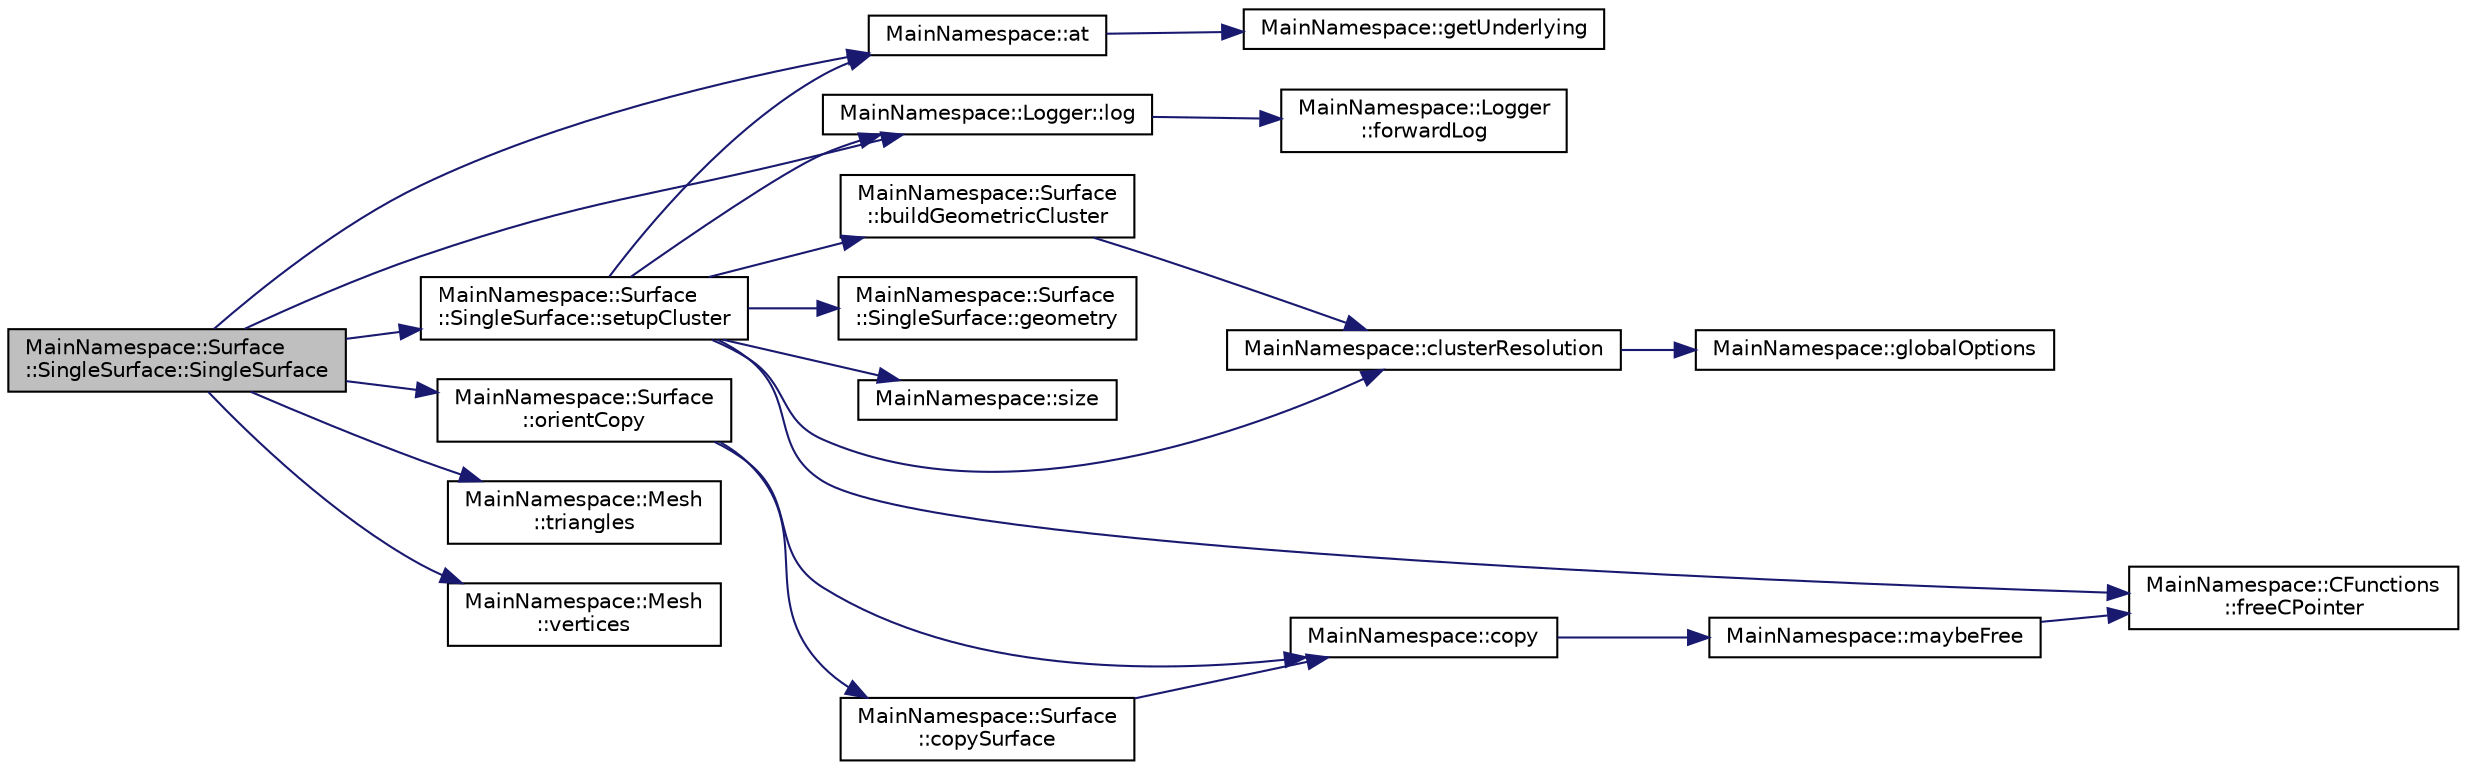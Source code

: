 digraph "MainNamespace::Surface::SingleSurface::SingleSurface"
{
 // INTERACTIVE_SVG=YES
 // LATEX_PDF_SIZE
  edge [fontname="Helvetica",fontsize="10",labelfontname="Helvetica",labelfontsize="10"];
  node [fontname="Helvetica",fontsize="10",shape=record];
  rankdir="LR";
  Node1 [label="MainNamespace::Surface\l::SingleSurface::SingleSurface",height=0.2,width=0.4,color="black", fillcolor="grey75", style="filled", fontcolor="black",tooltip="Construct an object to manage data associated to a closed boundary."];
  Node1 -> Node2 [color="midnightblue",fontsize="10",style="solid",fontname="Helvetica"];
  Node2 [label="MainNamespace::at",height=0.2,width=0.4,color="black", fillcolor="white", style="filled",URL="$namespace_main_namespace.html#a057c5767cb2d6c22def63e2cdc335080",tooltip=" "];
  Node2 -> Node3 [color="midnightblue",fontsize="10",style="solid",fontname="Helvetica"];
  Node3 [label="MainNamespace::getUnderlying",height=0.2,width=0.4,color="black", fillcolor="white", style="filled",URL="$namespace_main_namespace.html#af2bdf8b63f748b11f1bb616b59890873",tooltip=" "];
  Node1 -> Node4 [color="midnightblue",fontsize="10",style="solid",fontname="Helvetica"];
  Node4 [label="MainNamespace::Logger::log",height=0.2,width=0.4,color="black", fillcolor="white", style="filled",URL="$namespace_main_namespace_1_1_logger.html#afbb4cc2d8b498e71fcb228f0da8309a1",tooltip=" "];
  Node4 -> Node5 [color="midnightblue",fontsize="10",style="solid",fontname="Helvetica"];
  Node5 [label="MainNamespace::Logger\l::forwardLog",height=0.2,width=0.4,color="black", fillcolor="white", style="filled",URL="$namespace_main_namespace_1_1_logger.html#af052b0198f333fca77f0837a511ec7f7",tooltip=" "];
  Node1 -> Node6 [color="midnightblue",fontsize="10",style="solid",fontname="Helvetica"];
  Node6 [label="MainNamespace::Surface\l::orientCopy",height=0.2,width=0.4,color="black", fillcolor="white", style="filled",URL="$namespace_main_namespace_1_1_surface.html#a91ad285a7a25853007779d157350ae2d",tooltip="Reorient all needed triangles by swapping two vertices."];
  Node6 -> Node7 [color="midnightblue",fontsize="10",style="solid",fontname="Helvetica"];
  Node7 [label="MainNamespace::copy",height=0.2,width=0.4,color="black", fillcolor="white", style="filled",URL="$namespace_main_namespace.html#ad6c9cb208aad8941d4a3efa626110c5b",tooltip=" "];
  Node7 -> Node8 [color="midnightblue",fontsize="10",style="solid",fontname="Helvetica"];
  Node8 [label="MainNamespace::maybeFree",height=0.2,width=0.4,color="black", fillcolor="white", style="filled",URL="$namespace_main_namespace.html#a066656219cf67ef84d18b17a7daae845",tooltip=" "];
  Node8 -> Node9 [color="midnightblue",fontsize="10",style="solid",fontname="Helvetica"];
  Node9 [label="MainNamespace::CFunctions\l::freeCPointer",height=0.2,width=0.4,color="black", fillcolor="white", style="filled",URL="$namespace_main_namespace_1_1_c_functions.html#a4c174a200de18d1f8aa4f313eef7513a",tooltip=" "];
  Node6 -> Node10 [color="midnightblue",fontsize="10",style="solid",fontname="Helvetica"];
  Node10 [label="MainNamespace::Surface\l::copySurface",height=0.2,width=0.4,color="black", fillcolor="white", style="filled",URL="$namespace_main_namespace_1_1_surface.html#ae2df9c52faa0d299f2d4241ff436ca77",tooltip=" "];
  Node10 -> Node7 [color="midnightblue",fontsize="10",style="solid",fontname="Helvetica"];
  Node1 -> Node11 [color="midnightblue",fontsize="10",style="solid",fontname="Helvetica"];
  Node11 [label="MainNamespace::Surface\l::SingleSurface::setupCluster",height=0.2,width=0.4,color="black", fillcolor="white", style="filled",URL="$class_main_namespace_1_1_surface_1_1_single_surface.html#ae5d17671333d624db60d56cf43ffc6c5",tooltip="Setup cluster trees."];
  Node11 -> Node2 [color="midnightblue",fontsize="10",style="solid",fontname="Helvetica"];
  Node11 -> Node12 [color="midnightblue",fontsize="10",style="solid",fontname="Helvetica"];
  Node12 [label="MainNamespace::Surface\l::buildGeometricCluster",height=0.2,width=0.4,color="black", fillcolor="white", style="filled",URL="$namespace_main_namespace_1_1_surface.html#a7248ad7bf241ea07a39fc5264435d46e",tooltip=" "];
  Node12 -> Node13 [color="midnightblue",fontsize="10",style="solid",fontname="Helvetica"];
  Node13 [label="MainNamespace::clusterResolution",height=0.2,width=0.4,color="black", fillcolor="white", style="filled",URL="$namespace_main_namespace.html#ae3de5f8d4e5a65270c9f1300f9eb0550",tooltip=" "];
  Node13 -> Node14 [color="midnightblue",fontsize="10",style="solid",fontname="Helvetica"];
  Node14 [label="MainNamespace::globalOptions",height=0.2,width=0.4,color="black", fillcolor="white", style="filled",URL="$namespace_main_namespace.html#a6fd76e14adc7d23a9822334cb389b369",tooltip=" "];
  Node11 -> Node13 [color="midnightblue",fontsize="10",style="solid",fontname="Helvetica"];
  Node11 -> Node9 [color="midnightblue",fontsize="10",style="solid",fontname="Helvetica"];
  Node11 -> Node15 [color="midnightblue",fontsize="10",style="solid",fontname="Helvetica"];
  Node15 [label="MainNamespace::Surface\l::SingleSurface::geometry",height=0.2,width=0.4,color="black", fillcolor="white", style="filled",URL="$class_main_namespace_1_1_surface_1_1_single_surface.html#ab51f55fa95a3e81416dd88ba743efa57",tooltip="Getter."];
  Node11 -> Node4 [color="midnightblue",fontsize="10",style="solid",fontname="Helvetica"];
  Node11 -> Node16 [color="midnightblue",fontsize="10",style="solid",fontname="Helvetica"];
  Node16 [label="MainNamespace::size",height=0.2,width=0.4,color="black", fillcolor="white", style="filled",URL="$namespace_main_namespace.html#a8104aa37d7d31758ac725060a96f07d9",tooltip=" "];
  Node1 -> Node17 [color="midnightblue",fontsize="10",style="solid",fontname="Helvetica"];
  Node17 [label="MainNamespace::Mesh\l::triangles",height=0.2,width=0.4,color="black", fillcolor="white", style="filled",URL="$struct_main_namespace_1_1_mesh.html#a9e3b353180a3b67dc149e8703c164bc3",tooltip="Getter."];
  Node1 -> Node18 [color="midnightblue",fontsize="10",style="solid",fontname="Helvetica"];
  Node18 [label="MainNamespace::Mesh\l::vertices",height=0.2,width=0.4,color="black", fillcolor="white", style="filled",URL="$struct_main_namespace_1_1_mesh.html#ab0133714e18c8aaee3deb84910cef54c",tooltip="Getter."];
}
